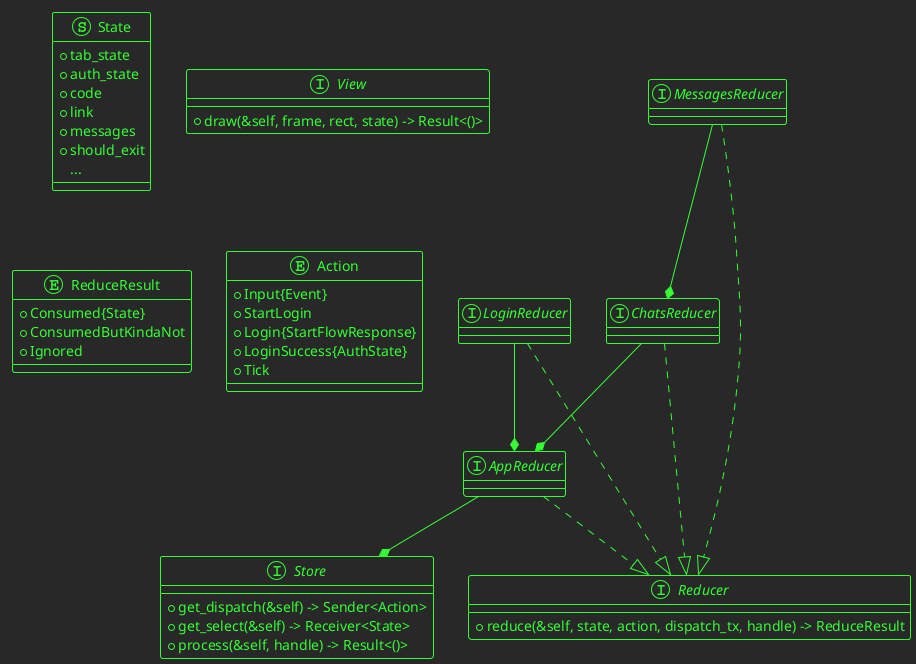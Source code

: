 @startuml client_redux
!theme crt-green

struct State {
    + tab_state
    + auth_state
    + code
    + link
    + messages
    + should_exit
    ...
}

interface View {
    + draw(&self, frame, rect, state) -> Result<()>
}

interface Store {
    + get_dispatch(&self) -> Sender<Action>
    + get_select(&self) -> Receiver<State>
    + process(&self, handle) -> Result<()>
}

interface Reducer {
    + reduce(&self, state, action, dispatch_tx, handle) -> ReduceResult
}

interface AppReducer {}

AppReducer ..|> Reducer
AppReducer --* Store

interface LoginReducer {}

LoginReducer ..|> Reducer
LoginReducer --* AppReducer

interface ChatsReducer {}

ChatsReducer ..|> Reducer
ChatsReducer --* AppReducer

interface MessagesReducer {}

MessagesReducer ..|> Reducer
MessagesReducer --* ChatsReducer

enum ReduceResult {
    + Consumed{State}
    + ConsumedButKindaNot
    + Ignored
}

enum Action {
    + Input{Event}
    + StartLogin
    + Login{StartFlowResponse}
    + LoginSuccess{AuthState}
    + Tick
}

@enduml
